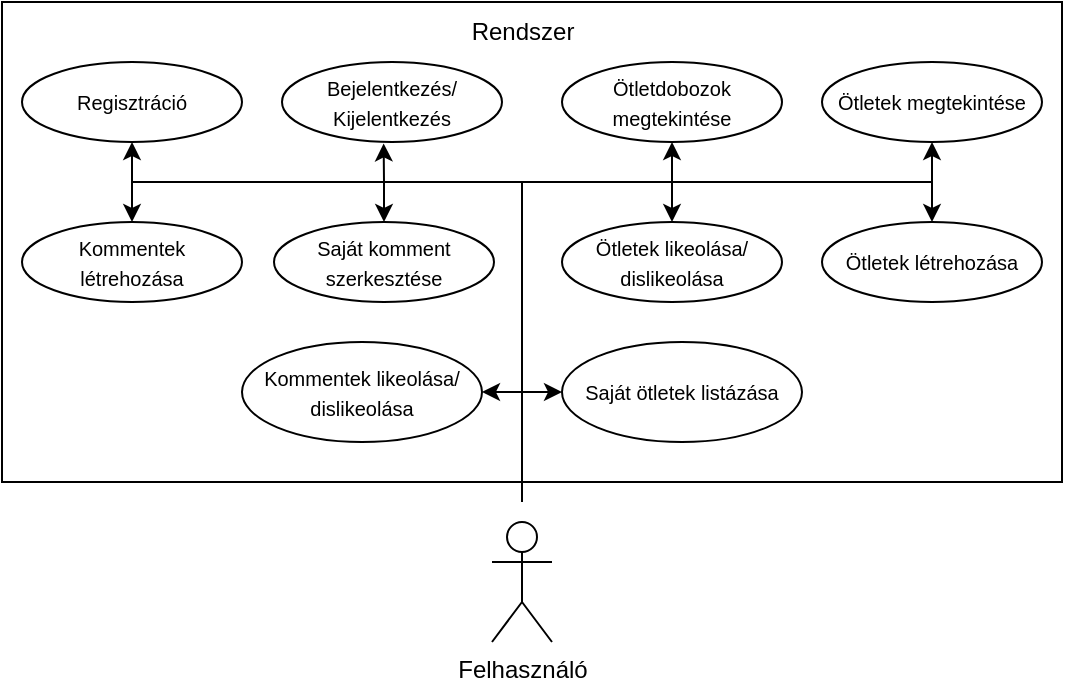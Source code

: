 <mxfile version="24.8.2">
  <diagram name="1 oldal" id="t2zU9-ytAp0FJQf-wNZc">
    <mxGraphModel dx="989" dy="514" grid="1" gridSize="10" guides="1" tooltips="1" connect="1" arrows="1" fold="1" page="1" pageScale="1" pageWidth="827" pageHeight="1169" math="0" shadow="0">
      <root>
        <mxCell id="0" />
        <mxCell id="1" parent="0" />
        <mxCell id="9FRHVlAnQhaOPqxT3Skd-1" value="Felhasználó" style="shape=umlActor;verticalLabelPosition=bottom;verticalAlign=top;html=1;outlineConnect=0;" vertex="1" parent="1">
          <mxGeometry x="285" y="580" width="30" height="60" as="geometry" />
        </mxCell>
        <mxCell id="9FRHVlAnQhaOPqxT3Skd-16" value="" style="rounded=0;whiteSpace=wrap;html=1;" vertex="1" parent="1">
          <mxGeometry x="40" y="320" width="530" height="240" as="geometry" />
        </mxCell>
        <mxCell id="9FRHVlAnQhaOPqxT3Skd-17" value="Rendszer" style="text;html=1;align=center;verticalAlign=middle;resizable=0;points=[];autosize=1;strokeColor=none;fillColor=none;" vertex="1" parent="1">
          <mxGeometry x="265" y="320" width="70" height="30" as="geometry" />
        </mxCell>
        <mxCell id="9FRHVlAnQhaOPqxT3Skd-26" value="&lt;font style=&quot;font-size: 10px;&quot;&gt;Ötletdobozok megtekintése&lt;/font&gt;" style="ellipse;whiteSpace=wrap;html=1;" vertex="1" parent="1">
          <mxGeometry x="320" y="350" width="110" height="40" as="geometry" />
        </mxCell>
        <mxCell id="9FRHVlAnQhaOPqxT3Skd-27" value="&lt;font style=&quot;font-size: 10px;&quot;&gt;Regisztráció&lt;/font&gt;" style="ellipse;whiteSpace=wrap;html=1;" vertex="1" parent="1">
          <mxGeometry x="50" y="350" width="110" height="40" as="geometry" />
        </mxCell>
        <mxCell id="9FRHVlAnQhaOPqxT3Skd-28" value="&lt;font style=&quot;font-size: 10px;&quot;&gt;Bejelentkezés/&lt;/font&gt;&lt;div&gt;&lt;span style=&quot;font-size: 10px;&quot;&gt;Kijelentkezés&lt;/span&gt;&lt;/div&gt;" style="ellipse;whiteSpace=wrap;html=1;" vertex="1" parent="1">
          <mxGeometry x="180" y="350" width="110" height="40" as="geometry" />
        </mxCell>
        <mxCell id="9FRHVlAnQhaOPqxT3Skd-29" value="&lt;font style=&quot;font-size: 10px;&quot;&gt;Ötletek megtekintése&lt;/font&gt;" style="ellipse;whiteSpace=wrap;html=1;" vertex="1" parent="1">
          <mxGeometry x="450" y="350" width="110" height="40" as="geometry" />
        </mxCell>
        <mxCell id="9FRHVlAnQhaOPqxT3Skd-30" value="&lt;font style=&quot;font-size: 10px;&quot;&gt;Ötletek létrehozása&lt;/font&gt;" style="ellipse;whiteSpace=wrap;html=1;" vertex="1" parent="1">
          <mxGeometry x="450" y="430" width="110" height="40" as="geometry" />
        </mxCell>
        <mxCell id="9FRHVlAnQhaOPqxT3Skd-31" value="&lt;font style=&quot;font-size: 10px;&quot;&gt;Ötletek likeolása/&lt;/font&gt;&lt;div&gt;&lt;font style=&quot;font-size: 10px;&quot;&gt;dislikeolása&lt;/font&gt;&lt;/div&gt;" style="ellipse;whiteSpace=wrap;html=1;" vertex="1" parent="1">
          <mxGeometry x="320" y="430" width="110" height="40" as="geometry" />
        </mxCell>
        <mxCell id="9FRHVlAnQhaOPqxT3Skd-32" value="&lt;font style=&quot;font-size: 10px;&quot;&gt;Kommentek&lt;/font&gt;&lt;div&gt;&lt;font style=&quot;font-size: 10px;&quot;&gt;létrehozása&lt;/font&gt;&lt;/div&gt;" style="ellipse;whiteSpace=wrap;html=1;" vertex="1" parent="1">
          <mxGeometry x="50" y="430" width="110" height="40" as="geometry" />
        </mxCell>
        <mxCell id="9FRHVlAnQhaOPqxT3Skd-33" value="&lt;span style=&quot;font-size: 10px;&quot;&gt;Saját komment&lt;/span&gt;&lt;div&gt;&lt;span style=&quot;font-size: 10px;&quot;&gt;szerkesztése&lt;/span&gt;&lt;/div&gt;" style="ellipse;whiteSpace=wrap;html=1;" vertex="1" parent="1">
          <mxGeometry x="176" y="430" width="110" height="40" as="geometry" />
        </mxCell>
        <mxCell id="9FRHVlAnQhaOPqxT3Skd-35" value="&lt;span style=&quot;font-size: 10px;&quot;&gt;Kommentek likeolása/&lt;/span&gt;&lt;div&gt;&lt;span style=&quot;font-size: 10px;&quot;&gt;dislikeolása&lt;/span&gt;&lt;/div&gt;" style="ellipse;whiteSpace=wrap;html=1;" vertex="1" parent="1">
          <mxGeometry x="160" y="490" width="120" height="50" as="geometry" />
        </mxCell>
        <mxCell id="9FRHVlAnQhaOPqxT3Skd-36" value="&lt;span style=&quot;font-size: 10px;&quot;&gt;Saját ötletek listázása&lt;/span&gt;" style="ellipse;whiteSpace=wrap;html=1;" vertex="1" parent="1">
          <mxGeometry x="320" y="490" width="120" height="50" as="geometry" />
        </mxCell>
        <mxCell id="9FRHVlAnQhaOPqxT3Skd-37" value="" style="endArrow=classic;html=1;rounded=0;" edge="1" parent="1" target="9FRHVlAnQhaOPqxT3Skd-27">
          <mxGeometry width="50" height="50" relative="1" as="geometry">
            <mxPoint x="300" y="570" as="sourcePoint" />
            <mxPoint x="350" y="520" as="targetPoint" />
            <Array as="points">
              <mxPoint x="300" y="410" />
              <mxPoint x="105" y="410" />
            </Array>
          </mxGeometry>
        </mxCell>
        <mxCell id="9FRHVlAnQhaOPqxT3Skd-38" value="" style="endArrow=classic;html=1;rounded=0;entryX=0.462;entryY=1.018;entryDx=0;entryDy=0;entryPerimeter=0;" edge="1" parent="1" target="9FRHVlAnQhaOPqxT3Skd-28">
          <mxGeometry width="50" height="50" relative="1" as="geometry">
            <mxPoint x="300" y="570" as="sourcePoint" />
            <mxPoint x="115" y="400" as="targetPoint" />
            <Array as="points">
              <mxPoint x="300" y="410" />
              <mxPoint x="231" y="410" />
            </Array>
          </mxGeometry>
        </mxCell>
        <mxCell id="9FRHVlAnQhaOPqxT3Skd-39" value="" style="endArrow=classic;html=1;rounded=0;entryX=0.5;entryY=1;entryDx=0;entryDy=0;" edge="1" parent="1" target="9FRHVlAnQhaOPqxT3Skd-26">
          <mxGeometry width="50" height="50" relative="1" as="geometry">
            <mxPoint x="300" y="570" as="sourcePoint" />
            <mxPoint x="340" y="430" as="targetPoint" />
            <Array as="points">
              <mxPoint x="300" y="410" />
              <mxPoint x="375" y="410" />
            </Array>
          </mxGeometry>
        </mxCell>
        <mxCell id="9FRHVlAnQhaOPqxT3Skd-40" value="" style="endArrow=classic;html=1;rounded=0;entryX=0.5;entryY=1;entryDx=0;entryDy=0;" edge="1" parent="1" target="9FRHVlAnQhaOPqxT3Skd-29">
          <mxGeometry width="50" height="50" relative="1" as="geometry">
            <mxPoint x="300" y="570" as="sourcePoint" />
            <mxPoint x="340" y="430" as="targetPoint" />
            <Array as="points">
              <mxPoint x="300" y="410" />
              <mxPoint x="505" y="410" />
            </Array>
          </mxGeometry>
        </mxCell>
        <mxCell id="9FRHVlAnQhaOPqxT3Skd-41" value="" style="endArrow=classic;html=1;rounded=0;entryX=0.5;entryY=0;entryDx=0;entryDy=0;" edge="1" parent="1" target="9FRHVlAnQhaOPqxT3Skd-32">
          <mxGeometry width="50" height="50" relative="1" as="geometry">
            <mxPoint x="300" y="570" as="sourcePoint" />
            <mxPoint x="340" y="430" as="targetPoint" />
            <Array as="points">
              <mxPoint x="300" y="410" />
              <mxPoint x="105" y="410" />
            </Array>
          </mxGeometry>
        </mxCell>
        <mxCell id="9FRHVlAnQhaOPqxT3Skd-42" value="" style="endArrow=classic;html=1;rounded=0;entryX=0.5;entryY=0;entryDx=0;entryDy=0;" edge="1" parent="1" target="9FRHVlAnQhaOPqxT3Skd-31">
          <mxGeometry width="50" height="50" relative="1" as="geometry">
            <mxPoint x="300" y="570" as="sourcePoint" />
            <mxPoint x="340" y="430" as="targetPoint" />
            <Array as="points">
              <mxPoint x="300" y="410" />
              <mxPoint x="375" y="410" />
            </Array>
          </mxGeometry>
        </mxCell>
        <mxCell id="9FRHVlAnQhaOPqxT3Skd-43" value="" style="endArrow=classic;html=1;rounded=0;entryX=0.5;entryY=0;entryDx=0;entryDy=0;" edge="1" parent="1" target="9FRHVlAnQhaOPqxT3Skd-33">
          <mxGeometry width="50" height="50" relative="1" as="geometry">
            <mxPoint x="300" y="570" as="sourcePoint" />
            <mxPoint x="340" y="430" as="targetPoint" />
            <Array as="points">
              <mxPoint x="300" y="410" />
              <mxPoint x="231" y="410" />
            </Array>
          </mxGeometry>
        </mxCell>
        <mxCell id="9FRHVlAnQhaOPqxT3Skd-44" value="" style="endArrow=classic;html=1;rounded=0;entryX=0.5;entryY=0;entryDx=0;entryDy=0;" edge="1" parent="1" target="9FRHVlAnQhaOPqxT3Skd-30">
          <mxGeometry width="50" height="50" relative="1" as="geometry">
            <mxPoint x="300" y="570" as="sourcePoint" />
            <mxPoint x="380" y="460" as="targetPoint" />
            <Array as="points">
              <mxPoint x="300" y="410" />
              <mxPoint x="505" y="410" />
            </Array>
          </mxGeometry>
        </mxCell>
        <mxCell id="9FRHVlAnQhaOPqxT3Skd-45" value="" style="endArrow=classic;html=1;rounded=0;entryX=1;entryY=0.5;entryDx=0;entryDy=0;" edge="1" parent="1" target="9FRHVlAnQhaOPqxT3Skd-35">
          <mxGeometry width="50" height="50" relative="1" as="geometry">
            <mxPoint x="300" y="570" as="sourcePoint" />
            <mxPoint x="380" y="500" as="targetPoint" />
            <Array as="points">
              <mxPoint x="300" y="515" />
            </Array>
          </mxGeometry>
        </mxCell>
        <mxCell id="9FRHVlAnQhaOPqxT3Skd-46" value="" style="endArrow=classic;html=1;rounded=0;entryX=0;entryY=0.5;entryDx=0;entryDy=0;" edge="1" parent="1" target="9FRHVlAnQhaOPqxT3Skd-36">
          <mxGeometry width="50" height="50" relative="1" as="geometry">
            <mxPoint x="300" y="570" as="sourcePoint" />
            <mxPoint x="380" y="500" as="targetPoint" />
            <Array as="points">
              <mxPoint x="300" y="515" />
            </Array>
          </mxGeometry>
        </mxCell>
      </root>
    </mxGraphModel>
  </diagram>
</mxfile>
